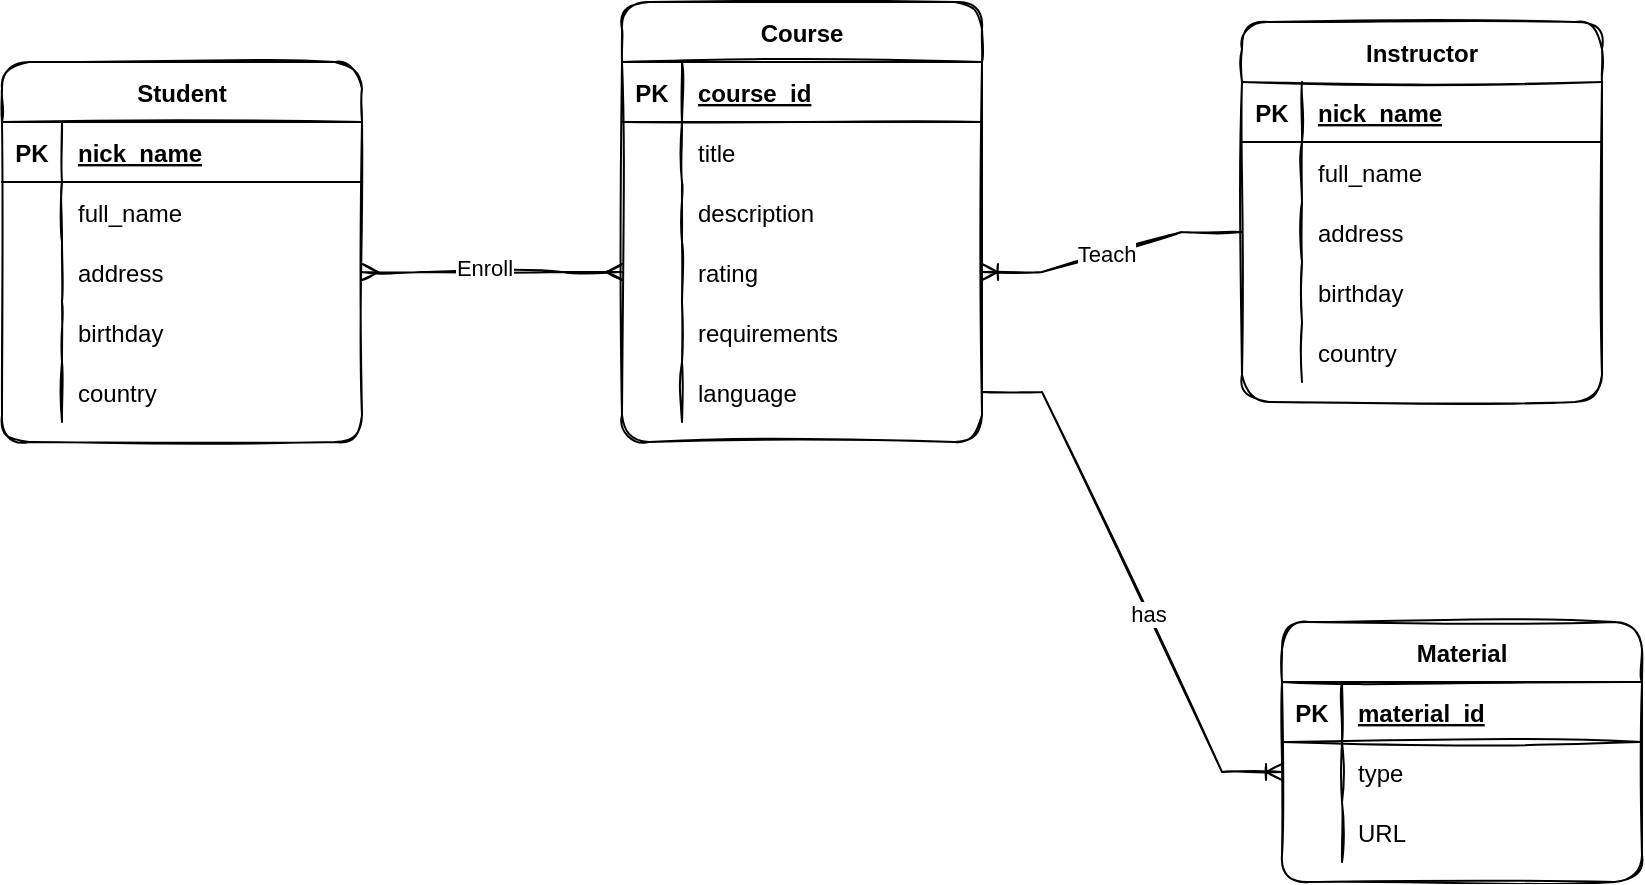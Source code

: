 <mxfile version="20.3.0" type="device" pages="3"><diagram id="5e-C95UE_l8W7sNnry1w" name="ERD"><mxGraphModel dx="1426" dy="852" grid="1" gridSize="10" guides="1" tooltips="1" connect="1" arrows="1" fold="1" page="1" pageScale="1" pageWidth="850" pageHeight="1100" math="0" shadow="0"><root><mxCell id="0"/><mxCell id="1" parent="0"/><mxCell id="jJflp6glZ1IUUUxFAwb5-1" value="Student" style="shape=table;startSize=30;container=1;collapsible=1;childLayout=tableLayout;fixedRows=1;rowLines=0;fontStyle=1;align=center;resizeLast=1;rounded=1;shadow=0;sketch=1;" vertex="1" parent="1"><mxGeometry x="90" y="90" width="180" height="190" as="geometry"><mxRectangle x="120" y="60" width="90" height="30" as="alternateBounds"/></mxGeometry></mxCell><mxCell id="jJflp6glZ1IUUUxFAwb5-2" value="" style="shape=tableRow;horizontal=0;startSize=0;swimlaneHead=0;swimlaneBody=0;fillColor=none;collapsible=0;dropTarget=0;points=[[0,0.5],[1,0.5]];portConstraint=eastwest;top=0;left=0;right=0;bottom=1;" vertex="1" parent="jJflp6glZ1IUUUxFAwb5-1"><mxGeometry y="30" width="180" height="30" as="geometry"/></mxCell><mxCell id="jJflp6glZ1IUUUxFAwb5-3" value="PK" style="shape=partialRectangle;connectable=0;fillColor=none;top=0;left=0;bottom=0;right=0;fontStyle=1;overflow=hidden;" vertex="1" parent="jJflp6glZ1IUUUxFAwb5-2"><mxGeometry width="30" height="30" as="geometry"><mxRectangle width="30" height="30" as="alternateBounds"/></mxGeometry></mxCell><mxCell id="jJflp6glZ1IUUUxFAwb5-4" value="nick_name" style="shape=partialRectangle;connectable=0;fillColor=none;top=0;left=0;bottom=0;right=0;align=left;spacingLeft=6;fontStyle=5;overflow=hidden;" vertex="1" parent="jJflp6glZ1IUUUxFAwb5-2"><mxGeometry x="30" width="150" height="30" as="geometry"><mxRectangle width="150" height="30" as="alternateBounds"/></mxGeometry></mxCell><mxCell id="jJflp6glZ1IUUUxFAwb5-5" value="" style="shape=tableRow;horizontal=0;startSize=0;swimlaneHead=0;swimlaneBody=0;fillColor=none;collapsible=0;dropTarget=0;points=[[0,0.5],[1,0.5]];portConstraint=eastwest;top=0;left=0;right=0;bottom=0;" vertex="1" parent="jJflp6glZ1IUUUxFAwb5-1"><mxGeometry y="60" width="180" height="30" as="geometry"/></mxCell><mxCell id="jJflp6glZ1IUUUxFAwb5-6" value="" style="shape=partialRectangle;connectable=0;fillColor=none;top=0;left=0;bottom=0;right=0;editable=1;overflow=hidden;" vertex="1" parent="jJflp6glZ1IUUUxFAwb5-5"><mxGeometry width="30" height="30" as="geometry"><mxRectangle width="30" height="30" as="alternateBounds"/></mxGeometry></mxCell><mxCell id="jJflp6glZ1IUUUxFAwb5-7" value="full_name" style="shape=partialRectangle;connectable=0;fillColor=none;top=0;left=0;bottom=0;right=0;align=left;spacingLeft=6;overflow=hidden;" vertex="1" parent="jJflp6glZ1IUUUxFAwb5-5"><mxGeometry x="30" width="150" height="30" as="geometry"><mxRectangle width="150" height="30" as="alternateBounds"/></mxGeometry></mxCell><mxCell id="jJflp6glZ1IUUUxFAwb5-8" value="" style="shape=tableRow;horizontal=0;startSize=0;swimlaneHead=0;swimlaneBody=0;fillColor=none;collapsible=0;dropTarget=0;points=[[0,0.5],[1,0.5]];portConstraint=eastwest;top=0;left=0;right=0;bottom=0;" vertex="1" parent="jJflp6glZ1IUUUxFAwb5-1"><mxGeometry y="90" width="180" height="30" as="geometry"/></mxCell><mxCell id="jJflp6glZ1IUUUxFAwb5-9" value="" style="shape=partialRectangle;connectable=0;fillColor=none;top=0;left=0;bottom=0;right=0;editable=1;overflow=hidden;" vertex="1" parent="jJflp6glZ1IUUUxFAwb5-8"><mxGeometry width="30" height="30" as="geometry"><mxRectangle width="30" height="30" as="alternateBounds"/></mxGeometry></mxCell><mxCell id="jJflp6glZ1IUUUxFAwb5-10" value="address" style="shape=partialRectangle;connectable=0;fillColor=none;top=0;left=0;bottom=0;right=0;align=left;spacingLeft=6;overflow=hidden;" vertex="1" parent="jJflp6glZ1IUUUxFAwb5-8"><mxGeometry x="30" width="150" height="30" as="geometry"><mxRectangle width="150" height="30" as="alternateBounds"/></mxGeometry></mxCell><mxCell id="jJflp6glZ1IUUUxFAwb5-11" value="" style="shape=tableRow;horizontal=0;startSize=0;swimlaneHead=0;swimlaneBody=0;fillColor=none;collapsible=0;dropTarget=0;points=[[0,0.5],[1,0.5]];portConstraint=eastwest;top=0;left=0;right=0;bottom=0;" vertex="1" parent="jJflp6glZ1IUUUxFAwb5-1"><mxGeometry y="120" width="180" height="30" as="geometry"/></mxCell><mxCell id="jJflp6glZ1IUUUxFAwb5-12" value="" style="shape=partialRectangle;connectable=0;fillColor=none;top=0;left=0;bottom=0;right=0;editable=1;overflow=hidden;" vertex="1" parent="jJflp6glZ1IUUUxFAwb5-11"><mxGeometry width="30" height="30" as="geometry"><mxRectangle width="30" height="30" as="alternateBounds"/></mxGeometry></mxCell><mxCell id="jJflp6glZ1IUUUxFAwb5-13" value="birthday" style="shape=partialRectangle;connectable=0;fillColor=none;top=0;left=0;bottom=0;right=0;align=left;spacingLeft=6;overflow=hidden;" vertex="1" parent="jJflp6glZ1IUUUxFAwb5-11"><mxGeometry x="30" width="150" height="30" as="geometry"><mxRectangle width="150" height="30" as="alternateBounds"/></mxGeometry></mxCell><mxCell id="jJflp6glZ1IUUUxFAwb5-30" style="shape=tableRow;horizontal=0;startSize=0;swimlaneHead=0;swimlaneBody=0;fillColor=none;collapsible=0;dropTarget=0;points=[[0,0.5],[1,0.5]];portConstraint=eastwest;top=0;left=0;right=0;bottom=0;" vertex="1" parent="jJflp6glZ1IUUUxFAwb5-1"><mxGeometry y="150" width="180" height="30" as="geometry"/></mxCell><mxCell id="jJflp6glZ1IUUUxFAwb5-31" style="shape=partialRectangle;connectable=0;fillColor=none;top=0;left=0;bottom=0;right=0;editable=1;overflow=hidden;" vertex="1" parent="jJflp6glZ1IUUUxFAwb5-30"><mxGeometry width="30" height="30" as="geometry"><mxRectangle width="30" height="30" as="alternateBounds"/></mxGeometry></mxCell><mxCell id="jJflp6glZ1IUUUxFAwb5-32" value="country" style="shape=partialRectangle;connectable=0;fillColor=none;top=0;left=0;bottom=0;right=0;align=left;spacingLeft=6;overflow=hidden;" vertex="1" parent="jJflp6glZ1IUUUxFAwb5-30"><mxGeometry x="30" width="150" height="30" as="geometry"><mxRectangle width="150" height="30" as="alternateBounds"/></mxGeometry></mxCell><mxCell id="jJflp6glZ1IUUUxFAwb5-17" value="Instructor" style="shape=table;startSize=30;container=1;collapsible=1;childLayout=tableLayout;fixedRows=1;rowLines=0;fontStyle=1;align=center;resizeLast=1;rounded=1;sketch=1;" vertex="1" parent="1"><mxGeometry x="710" y="70" width="180" height="190" as="geometry"><mxRectangle x="670" y="60" width="100" height="30" as="alternateBounds"/></mxGeometry></mxCell><mxCell id="jJflp6glZ1IUUUxFAwb5-18" value="" style="shape=tableRow;horizontal=0;startSize=0;swimlaneHead=0;swimlaneBody=0;fillColor=none;collapsible=0;dropTarget=0;points=[[0,0.5],[1,0.5]];portConstraint=eastwest;top=0;left=0;right=0;bottom=1;" vertex="1" parent="jJflp6glZ1IUUUxFAwb5-17"><mxGeometry y="30" width="180" height="30" as="geometry"/></mxCell><mxCell id="jJflp6glZ1IUUUxFAwb5-19" value="PK" style="shape=partialRectangle;connectable=0;fillColor=none;top=0;left=0;bottom=0;right=0;fontStyle=1;overflow=hidden;" vertex="1" parent="jJflp6glZ1IUUUxFAwb5-18"><mxGeometry width="30" height="30" as="geometry"><mxRectangle width="30" height="30" as="alternateBounds"/></mxGeometry></mxCell><mxCell id="jJflp6glZ1IUUUxFAwb5-20" value="nick_name" style="shape=partialRectangle;connectable=0;fillColor=none;top=0;left=0;bottom=0;right=0;align=left;spacingLeft=6;fontStyle=5;overflow=hidden;" vertex="1" parent="jJflp6glZ1IUUUxFAwb5-18"><mxGeometry x="30" width="150" height="30" as="geometry"><mxRectangle width="150" height="30" as="alternateBounds"/></mxGeometry></mxCell><mxCell id="jJflp6glZ1IUUUxFAwb5-21" value="" style="shape=tableRow;horizontal=0;startSize=0;swimlaneHead=0;swimlaneBody=0;fillColor=none;collapsible=0;dropTarget=0;points=[[0,0.5],[1,0.5]];portConstraint=eastwest;top=0;left=0;right=0;bottom=0;" vertex="1" parent="jJflp6glZ1IUUUxFAwb5-17"><mxGeometry y="60" width="180" height="30" as="geometry"/></mxCell><mxCell id="jJflp6glZ1IUUUxFAwb5-22" value="" style="shape=partialRectangle;connectable=0;fillColor=none;top=0;left=0;bottom=0;right=0;editable=1;overflow=hidden;" vertex="1" parent="jJflp6glZ1IUUUxFAwb5-21"><mxGeometry width="30" height="30" as="geometry"><mxRectangle width="30" height="30" as="alternateBounds"/></mxGeometry></mxCell><mxCell id="jJflp6glZ1IUUUxFAwb5-23" value="full_name" style="shape=partialRectangle;connectable=0;fillColor=none;top=0;left=0;bottom=0;right=0;align=left;spacingLeft=6;overflow=hidden;" vertex="1" parent="jJflp6glZ1IUUUxFAwb5-21"><mxGeometry x="30" width="150" height="30" as="geometry"><mxRectangle width="150" height="30" as="alternateBounds"/></mxGeometry></mxCell><mxCell id="jJflp6glZ1IUUUxFAwb5-24" value="" style="shape=tableRow;horizontal=0;startSize=0;swimlaneHead=0;swimlaneBody=0;fillColor=none;collapsible=0;dropTarget=0;points=[[0,0.5],[1,0.5]];portConstraint=eastwest;top=0;left=0;right=0;bottom=0;" vertex="1" parent="jJflp6glZ1IUUUxFAwb5-17"><mxGeometry y="90" width="180" height="30" as="geometry"/></mxCell><mxCell id="jJflp6glZ1IUUUxFAwb5-25" value="" style="shape=partialRectangle;connectable=0;fillColor=none;top=0;left=0;bottom=0;right=0;editable=1;overflow=hidden;" vertex="1" parent="jJflp6glZ1IUUUxFAwb5-24"><mxGeometry width="30" height="30" as="geometry"><mxRectangle width="30" height="30" as="alternateBounds"/></mxGeometry></mxCell><mxCell id="jJflp6glZ1IUUUxFAwb5-26" value="address" style="shape=partialRectangle;connectable=0;fillColor=none;top=0;left=0;bottom=0;right=0;align=left;spacingLeft=6;overflow=hidden;" vertex="1" parent="jJflp6glZ1IUUUxFAwb5-24"><mxGeometry x="30" width="150" height="30" as="geometry"><mxRectangle width="150" height="30" as="alternateBounds"/></mxGeometry></mxCell><mxCell id="jJflp6glZ1IUUUxFAwb5-27" value="" style="shape=tableRow;horizontal=0;startSize=0;swimlaneHead=0;swimlaneBody=0;fillColor=none;collapsible=0;dropTarget=0;points=[[0,0.5],[1,0.5]];portConstraint=eastwest;top=0;left=0;right=0;bottom=0;" vertex="1" parent="jJflp6glZ1IUUUxFAwb5-17"><mxGeometry y="120" width="180" height="30" as="geometry"/></mxCell><mxCell id="jJflp6glZ1IUUUxFAwb5-28" value="" style="shape=partialRectangle;connectable=0;fillColor=none;top=0;left=0;bottom=0;right=0;editable=1;overflow=hidden;" vertex="1" parent="jJflp6glZ1IUUUxFAwb5-27"><mxGeometry width="30" height="30" as="geometry"><mxRectangle width="30" height="30" as="alternateBounds"/></mxGeometry></mxCell><mxCell id="jJflp6glZ1IUUUxFAwb5-29" value="birthday" style="shape=partialRectangle;connectable=0;fillColor=none;top=0;left=0;bottom=0;right=0;align=left;spacingLeft=6;overflow=hidden;" vertex="1" parent="jJflp6glZ1IUUUxFAwb5-27"><mxGeometry x="30" width="150" height="30" as="geometry"><mxRectangle width="150" height="30" as="alternateBounds"/></mxGeometry></mxCell><mxCell id="jJflp6glZ1IUUUxFAwb5-33" style="shape=tableRow;horizontal=0;startSize=0;swimlaneHead=0;swimlaneBody=0;fillColor=none;collapsible=0;dropTarget=0;points=[[0,0.5],[1,0.5]];portConstraint=eastwest;top=0;left=0;right=0;bottom=0;" vertex="1" parent="jJflp6glZ1IUUUxFAwb5-17"><mxGeometry y="150" width="180" height="30" as="geometry"/></mxCell><mxCell id="jJflp6glZ1IUUUxFAwb5-34" style="shape=partialRectangle;connectable=0;fillColor=none;top=0;left=0;bottom=0;right=0;editable=1;overflow=hidden;" vertex="1" parent="jJflp6glZ1IUUUxFAwb5-33"><mxGeometry width="30" height="30" as="geometry"><mxRectangle width="30" height="30" as="alternateBounds"/></mxGeometry></mxCell><mxCell id="jJflp6glZ1IUUUxFAwb5-35" value="country" style="shape=partialRectangle;connectable=0;fillColor=none;top=0;left=0;bottom=0;right=0;align=left;spacingLeft=6;overflow=hidden;" vertex="1" parent="jJflp6glZ1IUUUxFAwb5-33"><mxGeometry x="30" width="150" height="30" as="geometry"><mxRectangle width="150" height="30" as="alternateBounds"/></mxGeometry></mxCell><mxCell id="jJflp6glZ1IUUUxFAwb5-36" value="Course" style="shape=table;startSize=30;container=1;collapsible=1;childLayout=tableLayout;fixedRows=1;rowLines=0;fontStyle=1;align=center;resizeLast=1;rounded=1;shadow=0;sketch=1;" vertex="1" parent="1"><mxGeometry x="400" y="60" width="180" height="220" as="geometry"><mxRectangle x="400" y="60" width="80" height="30" as="alternateBounds"/></mxGeometry></mxCell><mxCell id="jJflp6glZ1IUUUxFAwb5-37" value="" style="shape=tableRow;horizontal=0;startSize=0;swimlaneHead=0;swimlaneBody=0;fillColor=none;collapsible=0;dropTarget=0;points=[[0,0.5],[1,0.5]];portConstraint=eastwest;top=0;left=0;right=0;bottom=1;rounded=1;shadow=0;sketch=1;" vertex="1" parent="jJflp6glZ1IUUUxFAwb5-36"><mxGeometry y="30" width="180" height="30" as="geometry"/></mxCell><mxCell id="jJflp6glZ1IUUUxFAwb5-38" value="PK" style="shape=partialRectangle;connectable=0;fillColor=none;top=0;left=0;bottom=0;right=0;fontStyle=1;overflow=hidden;rounded=1;shadow=0;sketch=1;" vertex="1" parent="jJflp6glZ1IUUUxFAwb5-37"><mxGeometry width="30" height="30" as="geometry"><mxRectangle width="30" height="30" as="alternateBounds"/></mxGeometry></mxCell><mxCell id="jJflp6glZ1IUUUxFAwb5-39" value="course_id" style="shape=partialRectangle;connectable=0;fillColor=none;top=0;left=0;bottom=0;right=0;align=left;spacingLeft=6;fontStyle=5;overflow=hidden;rounded=1;shadow=0;sketch=1;" vertex="1" parent="jJflp6glZ1IUUUxFAwb5-37"><mxGeometry x="30" width="150" height="30" as="geometry"><mxRectangle width="150" height="30" as="alternateBounds"/></mxGeometry></mxCell><mxCell id="jJflp6glZ1IUUUxFAwb5-40" value="" style="shape=tableRow;horizontal=0;startSize=0;swimlaneHead=0;swimlaneBody=0;fillColor=none;collapsible=0;dropTarget=0;points=[[0,0.5],[1,0.5]];portConstraint=eastwest;top=0;left=0;right=0;bottom=0;rounded=1;shadow=0;sketch=1;" vertex="1" parent="jJflp6glZ1IUUUxFAwb5-36"><mxGeometry y="60" width="180" height="30" as="geometry"/></mxCell><mxCell id="jJflp6glZ1IUUUxFAwb5-41" value="" style="shape=partialRectangle;connectable=0;fillColor=none;top=0;left=0;bottom=0;right=0;editable=1;overflow=hidden;rounded=1;shadow=0;sketch=1;" vertex="1" parent="jJflp6glZ1IUUUxFAwb5-40"><mxGeometry width="30" height="30" as="geometry"><mxRectangle width="30" height="30" as="alternateBounds"/></mxGeometry></mxCell><mxCell id="jJflp6glZ1IUUUxFAwb5-42" value="title" style="shape=partialRectangle;connectable=0;fillColor=none;top=0;left=0;bottom=0;right=0;align=left;spacingLeft=6;overflow=hidden;rounded=1;shadow=0;sketch=1;" vertex="1" parent="jJflp6glZ1IUUUxFAwb5-40"><mxGeometry x="30" width="150" height="30" as="geometry"><mxRectangle width="150" height="30" as="alternateBounds"/></mxGeometry></mxCell><mxCell id="jJflp6glZ1IUUUxFAwb5-43" value="" style="shape=tableRow;horizontal=0;startSize=0;swimlaneHead=0;swimlaneBody=0;fillColor=none;collapsible=0;dropTarget=0;points=[[0,0.5],[1,0.5]];portConstraint=eastwest;top=0;left=0;right=0;bottom=0;rounded=1;shadow=0;sketch=1;" vertex="1" parent="jJflp6glZ1IUUUxFAwb5-36"><mxGeometry y="90" width="180" height="30" as="geometry"/></mxCell><mxCell id="jJflp6glZ1IUUUxFAwb5-44" value="" style="shape=partialRectangle;connectable=0;fillColor=none;top=0;left=0;bottom=0;right=0;editable=1;overflow=hidden;rounded=1;shadow=0;sketch=1;" vertex="1" parent="jJflp6glZ1IUUUxFAwb5-43"><mxGeometry width="30" height="30" as="geometry"><mxRectangle width="30" height="30" as="alternateBounds"/></mxGeometry></mxCell><mxCell id="jJflp6glZ1IUUUxFAwb5-45" value="description" style="shape=partialRectangle;connectable=0;fillColor=none;top=0;left=0;bottom=0;right=0;align=left;spacingLeft=6;overflow=hidden;rounded=1;shadow=0;sketch=1;" vertex="1" parent="jJflp6glZ1IUUUxFAwb5-43"><mxGeometry x="30" width="150" height="30" as="geometry"><mxRectangle width="150" height="30" as="alternateBounds"/></mxGeometry></mxCell><mxCell id="jJflp6glZ1IUUUxFAwb5-46" value="" style="shape=tableRow;horizontal=0;startSize=0;swimlaneHead=0;swimlaneBody=0;fillColor=none;collapsible=0;dropTarget=0;points=[[0,0.5],[1,0.5]];portConstraint=eastwest;top=0;left=0;right=0;bottom=0;rounded=1;shadow=0;sketch=1;" vertex="1" parent="jJflp6glZ1IUUUxFAwb5-36"><mxGeometry y="120" width="180" height="30" as="geometry"/></mxCell><mxCell id="jJflp6glZ1IUUUxFAwb5-47" value="" style="shape=partialRectangle;connectable=0;fillColor=none;top=0;left=0;bottom=0;right=0;editable=1;overflow=hidden;rounded=1;shadow=0;sketch=1;" vertex="1" parent="jJflp6glZ1IUUUxFAwb5-46"><mxGeometry width="30" height="30" as="geometry"><mxRectangle width="30" height="30" as="alternateBounds"/></mxGeometry></mxCell><mxCell id="jJflp6glZ1IUUUxFAwb5-48" value="rating" style="shape=partialRectangle;connectable=0;fillColor=none;top=0;left=0;bottom=0;right=0;align=left;spacingLeft=6;overflow=hidden;rounded=1;shadow=0;sketch=1;" vertex="1" parent="jJflp6glZ1IUUUxFAwb5-46"><mxGeometry x="30" width="150" height="30" as="geometry"><mxRectangle width="150" height="30" as="alternateBounds"/></mxGeometry></mxCell><mxCell id="jJflp6glZ1IUUUxFAwb5-49" style="shape=tableRow;horizontal=0;startSize=0;swimlaneHead=0;swimlaneBody=0;fillColor=none;collapsible=0;dropTarget=0;points=[[0,0.5],[1,0.5]];portConstraint=eastwest;top=0;left=0;right=0;bottom=0;rounded=1;shadow=0;sketch=1;" vertex="1" parent="jJflp6glZ1IUUUxFAwb5-36"><mxGeometry y="150" width="180" height="30" as="geometry"/></mxCell><mxCell id="jJflp6glZ1IUUUxFAwb5-50" style="shape=partialRectangle;connectable=0;fillColor=none;top=0;left=0;bottom=0;right=0;editable=1;overflow=hidden;rounded=1;shadow=0;sketch=1;" vertex="1" parent="jJflp6glZ1IUUUxFAwb5-49"><mxGeometry width="30" height="30" as="geometry"><mxRectangle width="30" height="30" as="alternateBounds"/></mxGeometry></mxCell><mxCell id="jJflp6glZ1IUUUxFAwb5-51" value="requirements" style="shape=partialRectangle;connectable=0;fillColor=none;top=0;left=0;bottom=0;right=0;align=left;spacingLeft=6;overflow=hidden;rounded=1;shadow=0;sketch=1;" vertex="1" parent="jJflp6glZ1IUUUxFAwb5-49"><mxGeometry x="30" width="150" height="30" as="geometry"><mxRectangle width="150" height="30" as="alternateBounds"/></mxGeometry></mxCell><mxCell id="jJflp6glZ1IUUUxFAwb5-52" style="shape=tableRow;horizontal=0;startSize=0;swimlaneHead=0;swimlaneBody=0;fillColor=none;collapsible=0;dropTarget=0;points=[[0,0.5],[1,0.5]];portConstraint=eastwest;top=0;left=0;right=0;bottom=0;rounded=1;shadow=0;sketch=1;" vertex="1" parent="jJflp6glZ1IUUUxFAwb5-36"><mxGeometry y="180" width="180" height="30" as="geometry"/></mxCell><mxCell id="jJflp6glZ1IUUUxFAwb5-53" style="shape=partialRectangle;connectable=0;fillColor=none;top=0;left=0;bottom=0;right=0;editable=1;overflow=hidden;rounded=1;shadow=0;sketch=1;" vertex="1" parent="jJflp6glZ1IUUUxFAwb5-52"><mxGeometry width="30" height="30" as="geometry"><mxRectangle width="30" height="30" as="alternateBounds"/></mxGeometry></mxCell><mxCell id="jJflp6glZ1IUUUxFAwb5-54" value="language" style="shape=partialRectangle;connectable=0;fillColor=none;top=0;left=0;bottom=0;right=0;align=left;spacingLeft=6;overflow=hidden;rounded=1;shadow=0;sketch=1;" vertex="1" parent="jJflp6glZ1IUUUxFAwb5-52"><mxGeometry x="30" width="150" height="30" as="geometry"><mxRectangle width="150" height="30" as="alternateBounds"/></mxGeometry></mxCell><mxCell id="jJflp6glZ1IUUUxFAwb5-78" value="" style="edgeStyle=entityRelationEdgeStyle;fontSize=12;html=1;endArrow=ERmany;startArrow=ERmany;rounded=0;entryX=0;entryY=0.5;entryDx=0;entryDy=0;exitX=1;exitY=0.5;exitDx=0;exitDy=0;sketch=1;" edge="1" parent="1" source="jJflp6glZ1IUUUxFAwb5-8" target="jJflp6glZ1IUUUxFAwb5-46"><mxGeometry width="100" height="100" relative="1" as="geometry"><mxPoint x="160" y="450" as="sourcePoint"/><mxPoint x="260" y="350" as="targetPoint"/></mxGeometry></mxCell><mxCell id="jJflp6glZ1IUUUxFAwb5-79" value="Enroll" style="edgeLabel;html=1;align=center;verticalAlign=middle;resizable=0;points=[];" vertex="1" connectable="0" parent="jJflp6glZ1IUUUxFAwb5-78"><mxGeometry x="-0.06" y="2" relative="1" as="geometry"><mxPoint as="offset"/></mxGeometry></mxCell><mxCell id="jJflp6glZ1IUUUxFAwb5-81" value="" style="edgeStyle=entityRelationEdgeStyle;fontSize=12;html=1;endArrow=ERoneToMany;rounded=0;sketch=1;align=left;exitX=0;exitY=0.5;exitDx=0;exitDy=0;entryX=1;entryY=0.5;entryDx=0;entryDy=0;" edge="1" parent="1" source="jJflp6glZ1IUUUxFAwb5-24" target="jJflp6glZ1IUUUxFAwb5-46"><mxGeometry width="100" height="100" relative="1" as="geometry"><mxPoint x="550" y="310" as="sourcePoint"/><mxPoint x="680" y="400" as="targetPoint"/></mxGeometry></mxCell><mxCell id="jJflp6glZ1IUUUxFAwb5-82" value="Teach" style="edgeLabel;html=1;align=center;verticalAlign=middle;resizable=0;points=[];" vertex="1" connectable="0" parent="jJflp6glZ1IUUUxFAwb5-81"><mxGeometry x="0.043" relative="1" as="geometry"><mxPoint as="offset"/></mxGeometry></mxCell><mxCell id="jJflp6glZ1IUUUxFAwb5-86" value="" style="edgeStyle=entityRelationEdgeStyle;fontSize=12;html=1;endArrow=ERoneToMany;rounded=0;sketch=1;exitX=1;exitY=0.5;exitDx=0;exitDy=0;entryX=0;entryY=0.5;entryDx=0;entryDy=0;" edge="1" parent="1" source="jJflp6glZ1IUUUxFAwb5-52" target="jJflp6glZ1IUUUxFAwb5-92"><mxGeometry width="100" height="100" relative="1" as="geometry"><mxPoint x="280" y="460" as="sourcePoint"/><mxPoint x="720" y="392.5" as="targetPoint"/></mxGeometry></mxCell><mxCell id="jJflp6glZ1IUUUxFAwb5-87" value="has" style="edgeLabel;html=1;align=center;verticalAlign=middle;resizable=0;points=[];" vertex="1" connectable="0" parent="jJflp6glZ1IUUUxFAwb5-86"><mxGeometry x="0.129" relative="1" as="geometry"><mxPoint as="offset"/></mxGeometry></mxCell><mxCell id="jJflp6glZ1IUUUxFAwb5-88" value="Material" style="shape=table;startSize=30;container=1;collapsible=1;childLayout=tableLayout;fixedRows=1;rowLines=0;fontStyle=1;align=center;resizeLast=1;rounded=1;shadow=0;sketch=1;" vertex="1" parent="1"><mxGeometry x="730" y="370" width="180" height="130" as="geometry"/></mxCell><mxCell id="jJflp6glZ1IUUUxFAwb5-89" value="" style="shape=tableRow;horizontal=0;startSize=0;swimlaneHead=0;swimlaneBody=0;fillColor=none;collapsible=0;dropTarget=0;points=[[0,0.5],[1,0.5]];portConstraint=eastwest;top=0;left=0;right=0;bottom=1;rounded=1;shadow=0;sketch=1;" vertex="1" parent="jJflp6glZ1IUUUxFAwb5-88"><mxGeometry y="30" width="180" height="30" as="geometry"/></mxCell><mxCell id="jJflp6glZ1IUUUxFAwb5-90" value="PK" style="shape=partialRectangle;connectable=0;fillColor=none;top=0;left=0;bottom=0;right=0;fontStyle=1;overflow=hidden;rounded=1;shadow=0;sketch=1;" vertex="1" parent="jJflp6glZ1IUUUxFAwb5-89"><mxGeometry width="30" height="30" as="geometry"><mxRectangle width="30" height="30" as="alternateBounds"/></mxGeometry></mxCell><mxCell id="jJflp6glZ1IUUUxFAwb5-91" value="material_id" style="shape=partialRectangle;connectable=0;fillColor=none;top=0;left=0;bottom=0;right=0;align=left;spacingLeft=6;fontStyle=5;overflow=hidden;rounded=1;shadow=0;sketch=1;" vertex="1" parent="jJflp6glZ1IUUUxFAwb5-89"><mxGeometry x="30" width="150" height="30" as="geometry"><mxRectangle width="150" height="30" as="alternateBounds"/></mxGeometry></mxCell><mxCell id="jJflp6glZ1IUUUxFAwb5-92" value="" style="shape=tableRow;horizontal=0;startSize=0;swimlaneHead=0;swimlaneBody=0;fillColor=none;collapsible=0;dropTarget=0;points=[[0,0.5],[1,0.5]];portConstraint=eastwest;top=0;left=0;right=0;bottom=0;rounded=1;shadow=0;sketch=1;" vertex="1" parent="jJflp6glZ1IUUUxFAwb5-88"><mxGeometry y="60" width="180" height="30" as="geometry"/></mxCell><mxCell id="jJflp6glZ1IUUUxFAwb5-93" value="" style="shape=partialRectangle;connectable=0;fillColor=none;top=0;left=0;bottom=0;right=0;editable=1;overflow=hidden;rounded=1;shadow=0;sketch=1;" vertex="1" parent="jJflp6glZ1IUUUxFAwb5-92"><mxGeometry width="30" height="30" as="geometry"><mxRectangle width="30" height="30" as="alternateBounds"/></mxGeometry></mxCell><mxCell id="jJflp6glZ1IUUUxFAwb5-94" value="type" style="shape=partialRectangle;connectable=0;fillColor=none;top=0;left=0;bottom=0;right=0;align=left;spacingLeft=6;overflow=hidden;rounded=1;shadow=0;sketch=1;" vertex="1" parent="jJflp6glZ1IUUUxFAwb5-92"><mxGeometry x="30" width="150" height="30" as="geometry"><mxRectangle width="150" height="30" as="alternateBounds"/></mxGeometry></mxCell><mxCell id="jJflp6glZ1IUUUxFAwb5-95" value="" style="shape=tableRow;horizontal=0;startSize=0;swimlaneHead=0;swimlaneBody=0;fillColor=none;collapsible=0;dropTarget=0;points=[[0,0.5],[1,0.5]];portConstraint=eastwest;top=0;left=0;right=0;bottom=0;rounded=1;shadow=0;sketch=1;" vertex="1" parent="jJflp6glZ1IUUUxFAwb5-88"><mxGeometry y="90" width="180" height="30" as="geometry"/></mxCell><mxCell id="jJflp6glZ1IUUUxFAwb5-96" value="" style="shape=partialRectangle;connectable=0;fillColor=none;top=0;left=0;bottom=0;right=0;editable=1;overflow=hidden;rounded=1;shadow=0;sketch=1;" vertex="1" parent="jJflp6glZ1IUUUxFAwb5-95"><mxGeometry width="30" height="30" as="geometry"><mxRectangle width="30" height="30" as="alternateBounds"/></mxGeometry></mxCell><mxCell id="jJflp6glZ1IUUUxFAwb5-97" value="URL" style="shape=partialRectangle;connectable=0;fillColor=none;top=0;left=0;bottom=0;right=0;align=left;spacingLeft=6;overflow=hidden;rounded=1;shadow=0;sketch=1;" vertex="1" parent="jJflp6glZ1IUUUxFAwb5-95"><mxGeometry x="30" width="150" height="30" as="geometry"><mxRectangle width="150" height="30" as="alternateBounds"/></mxGeometry></mxCell></root></mxGraphModel></diagram><diagram id="0gA3VKyzo2SQWlLASO7e" name="Application architecture"><mxGraphModel dx="1678" dy="1002" grid="1" gridSize="10" guides="1" tooltips="1" connect="1" arrows="1" fold="1" page="1" pageScale="1" pageWidth="850" pageHeight="1100" math="0" shadow="0"><root><mxCell id="0"/><mxCell id="1" parent="0"/><mxCell id="cOi2EelRZqKzC_fh92DX-1" value="&lt;h1 style=&quot;&quot;&gt;&lt;i&gt;&lt;u&gt;Application (Layered) Architecture With Spring boot&lt;/u&gt;&lt;/i&gt;&lt;/h1&gt;&lt;p style=&quot;&quot;&gt;&lt;br&gt;&lt;/p&gt;" style="text;html=1;strokeColor=#FFFFFF;fillColor=#66FF66;spacing=5;spacingTop=-20;whiteSpace=wrap;overflow=hidden;rounded=0;shadow=1;sketch=1;fontSize=14;align=center;" vertex="1" parent="1"><mxGeometry x="160" y="20" width="740" height="50" as="geometry"/></mxCell><mxCell id="cOi2EelRZqKzC_fh92DX-7" style="edgeStyle=orthogonalEdgeStyle;rounded=0;sketch=0;orthogonalLoop=1;jettySize=auto;html=1;entryX=0.5;entryY=0;entryDx=0;entryDy=0;fontSize=14;fontColor=#000000;endArrow=block;endFill=1;strokeWidth=2;" edge="1" parent="1" source="cOi2EelRZqKzC_fh92DX-2" target="cOi2EelRZqKzC_fh92DX-3"><mxGeometry relative="1" as="geometry"/></mxCell><mxCell id="cOi2EelRZqKzC_fh92DX-2" value="&lt;h1&gt;&lt;b&gt;Controller Layer&lt;/b&gt;&lt;/h1&gt;" style="rounded=1;whiteSpace=wrap;html=1;shadow=0;sketch=1;fontSize=14;strokeWidth=2;glass=0;" vertex="1" parent="1"><mxGeometry x="192.5" y="152" width="675" height="60" as="geometry"/></mxCell><mxCell id="cOi2EelRZqKzC_fh92DX-8" style="edgeStyle=orthogonalEdgeStyle;rounded=0;sketch=0;orthogonalLoop=1;jettySize=auto;html=1;entryX=0.5;entryY=0;entryDx=0;entryDy=0;strokeWidth=2;fontSize=14;fontColor=#000000;endArrow=block;endFill=1;" edge="1" parent="1" source="cOi2EelRZqKzC_fh92DX-3" target="cOi2EelRZqKzC_fh92DX-4"><mxGeometry relative="1" as="geometry"/></mxCell><mxCell id="cOi2EelRZqKzC_fh92DX-11" style="edgeStyle=orthogonalEdgeStyle;rounded=0;sketch=0;orthogonalLoop=1;jettySize=auto;html=1;entryX=0.5;entryY=1;entryDx=0;entryDy=0;strokeWidth=2;fontSize=14;fontColor=#000000;endArrow=block;endFill=1;" edge="1" parent="1" source="cOi2EelRZqKzC_fh92DX-3" target="cOi2EelRZqKzC_fh92DX-2"><mxGeometry relative="1" as="geometry"/></mxCell><mxCell id="cOi2EelRZqKzC_fh92DX-3" value="&lt;h1&gt;&lt;b&gt;Service Layer&lt;/b&gt;&lt;/h1&gt;" style="rounded=1;whiteSpace=wrap;html=1;shadow=0;sketch=1;fontSize=14;strokeWidth=2;glass=0;" vertex="1" parent="1"><mxGeometry x="193" y="290" width="675" height="60" as="geometry"/></mxCell><mxCell id="cOi2EelRZqKzC_fh92DX-9" style="edgeStyle=orthogonalEdgeStyle;rounded=0;sketch=0;orthogonalLoop=1;jettySize=auto;html=1;entryX=0.5;entryY=0;entryDx=0;entryDy=0;strokeWidth=2;fontSize=14;fontColor=#000000;endArrow=block;endFill=1;" edge="1" parent="1" source="cOi2EelRZqKzC_fh92DX-4" target="cOi2EelRZqKzC_fh92DX-5"><mxGeometry relative="1" as="geometry"/></mxCell><mxCell id="cOi2EelRZqKzC_fh92DX-12" style="edgeStyle=orthogonalEdgeStyle;rounded=0;sketch=0;orthogonalLoop=1;jettySize=auto;html=1;entryX=0.5;entryY=1;entryDx=0;entryDy=0;strokeWidth=2;fontSize=14;fontColor=#000000;endArrow=block;endFill=1;" edge="1" parent="1" source="cOi2EelRZqKzC_fh92DX-4" target="cOi2EelRZqKzC_fh92DX-3"><mxGeometry relative="1" as="geometry"/></mxCell><mxCell id="cOi2EelRZqKzC_fh92DX-4" value="&lt;h1&gt;&lt;b&gt;Data Transfer Objects (DTO) Layer&lt;/b&gt;&lt;/h1&gt;" style="rounded=1;whiteSpace=wrap;html=1;shadow=0;sketch=1;fontSize=14;strokeWidth=2;glass=0;" vertex="1" parent="1"><mxGeometry x="193" y="427" width="675" height="60" as="geometry"/></mxCell><mxCell id="cOi2EelRZqKzC_fh92DX-10" style="edgeStyle=orthogonalEdgeStyle;rounded=0;sketch=0;orthogonalLoop=1;jettySize=auto;html=1;entryX=0.5;entryY=0;entryDx=0;entryDy=0;strokeWidth=2;fontSize=14;fontColor=#000000;endArrow=block;endFill=1;" edge="1" parent="1" source="cOi2EelRZqKzC_fh92DX-5" target="cOi2EelRZqKzC_fh92DX-6"><mxGeometry relative="1" as="geometry"/></mxCell><mxCell id="cOi2EelRZqKzC_fh92DX-13" style="edgeStyle=orthogonalEdgeStyle;rounded=0;sketch=0;orthogonalLoop=1;jettySize=auto;html=1;entryX=0.5;entryY=1;entryDx=0;entryDy=0;strokeWidth=2;fontSize=14;fontColor=#000000;endArrow=block;endFill=1;" edge="1" parent="1" source="cOi2EelRZqKzC_fh92DX-5" target="cOi2EelRZqKzC_fh92DX-4"><mxGeometry relative="1" as="geometry"/></mxCell><mxCell id="cOi2EelRZqKzC_fh92DX-5" value="&lt;h1&gt;&lt;b&gt;Repository Layer&lt;/b&gt;&lt;/h1&gt;" style="rounded=1;whiteSpace=wrap;html=1;shadow=0;sketch=1;fontSize=14;strokeWidth=2;glass=0;" vertex="1" parent="1"><mxGeometry x="193" y="565" width="675" height="60" as="geometry"/></mxCell><mxCell id="cOi2EelRZqKzC_fh92DX-14" style="edgeStyle=orthogonalEdgeStyle;rounded=0;sketch=0;orthogonalLoop=1;jettySize=auto;html=1;entryX=0.5;entryY=1;entryDx=0;entryDy=0;strokeWidth=2;fontSize=14;fontColor=#000000;endArrow=block;endFill=1;" edge="1" parent="1" source="cOi2EelRZqKzC_fh92DX-6" target="cOi2EelRZqKzC_fh92DX-5"><mxGeometry relative="1" as="geometry"/></mxCell><mxCell id="cOi2EelRZqKzC_fh92DX-19" style="edgeStyle=orthogonalEdgeStyle;rounded=0;sketch=0;orthogonalLoop=1;jettySize=auto;html=1;entryX=0.5;entryY=0;entryDx=0;entryDy=0;entryPerimeter=0;strokeWidth=2;fontSize=20;fontColor=#000000;endArrow=block;endFill=1;" edge="1" parent="1" source="cOi2EelRZqKzC_fh92DX-6" target="cOi2EelRZqKzC_fh92DX-18"><mxGeometry relative="1" as="geometry"/></mxCell><mxCell id="cOi2EelRZqKzC_fh92DX-6" value="&lt;h1&gt;&lt;b&gt;Entity Layer&lt;/b&gt;&lt;/h1&gt;" style="rounded=1;whiteSpace=wrap;html=1;shadow=0;sketch=1;fontSize=14;strokeWidth=2;glass=0;" vertex="1" parent="1"><mxGeometry x="192.5" y="702" width="675" height="60" as="geometry"/></mxCell><mxCell id="cOi2EelRZqKzC_fh92DX-16" value="&lt;p style=&quot;line-height: 0;&quot;&gt;&lt;/p&gt;&lt;h1 style=&quot;font-size: 20px;&quot;&gt;&lt;b style=&quot;line-height: 0.5;&quot;&gt;Controller Adviser&lt;/b&gt;&lt;/h1&gt;&lt;div&gt;&lt;b&gt;for handling exceptions&lt;/b&gt;&lt;/div&gt;&lt;p&gt;&lt;/p&gt;" style="rounded=1;whiteSpace=wrap;html=1;shadow=0;sketch=1;fontSize=14;strokeWidth=2;glass=0;" vertex="1" parent="1"><mxGeometry x="40" y="150" width="190" height="62" as="geometry"/></mxCell><mxCell id="cOi2EelRZqKzC_fh92DX-20" style="edgeStyle=orthogonalEdgeStyle;rounded=0;sketch=0;orthogonalLoop=1;jettySize=auto;html=1;entryX=0.5;entryY=1;entryDx=0;entryDy=0;strokeWidth=2;fontSize=20;fontColor=#000000;endArrow=block;endFill=1;" edge="1" parent="1" source="cOi2EelRZqKzC_fh92DX-18" target="cOi2EelRZqKzC_fh92DX-6"><mxGeometry relative="1" as="geometry"/></mxCell><mxCell id="cOi2EelRZqKzC_fh92DX-18" value="DB persistence&lt;br&gt;(MYSQL)" style="shape=cylinder3;whiteSpace=wrap;html=1;boundedLbl=1;backgroundOutline=1;size=15;rounded=1;shadow=0;glass=0;sketch=1;strokeColor=#000000;strokeWidth=2;fontSize=20;fontColor=#000000;fillColor=none;" vertex="1" parent="1"><mxGeometry x="435" y="870" width="190" height="90" as="geometry"/></mxCell></root></mxGraphModel></diagram><diagram id="ZMUO0SIdj_moINwMfFNf" name="package diagram"><mxGraphModel dx="2528" dy="2102" grid="1" gridSize="10" guides="1" tooltips="1" connect="1" arrows="1" fold="1" page="1" pageScale="1" pageWidth="850" pageHeight="1100" math="0" shadow="0"><root><mxCell id="0"/><mxCell id="1" parent="0"/><mxCell id="loe_jbFsoTJZyV7y436N-2" value="&lt;font style=&quot;font-size: 14px;&quot;&gt;Service&lt;/font&gt;" style="shape=folder;fontStyle=1;tabWidth=130;tabHeight=30;tabPosition=left;html=1;boundedLbl=1;labelInHeader=1;container=1;collapsible=0;rounded=1;shadow=0;glass=0;sketch=1;strokeColor=#000000;strokeWidth=2;fontSize=20;fontColor=#000000;fillColor=none;" vertex="1" parent="1"><mxGeometry x="-400" y="-560" width="930" height="380" as="geometry"/></mxCell><mxCell id="loe_jbFsoTJZyV7y436N-3" value="" style="html=1;strokeColor=none;resizeWidth=1;resizeHeight=1;fillColor=none;part=1;connectable=0;allowArrows=0;deletable=0;rounded=1;shadow=0;glass=0;sketch=1;strokeWidth=2;fontSize=20;fontColor=#000000;rotation=0;" vertex="1" parent="loe_jbFsoTJZyV7y436N-2"><mxGeometry width="465.0" height="0.978" relative="1" as="geometry"><mxPoint x="51.4" y="-38.02" as="offset"/></mxGeometry></mxCell><mxCell id="loe_jbFsoTJZyV7y436N-19" value="Signing" style="swimlane;fontStyle=0;childLayout=stackLayout;horizontal=1;startSize=26;fillColor=none;horizontalStack=0;resizeParent=1;resizeParentMax=0;resizeLast=0;collapsible=1;marginBottom=0;rounded=1;shadow=0;glass=0;sketch=1;strokeColor=#000000;strokeWidth=2;fontSize=14;fontColor=#000000;flipH=1;" vertex="1" parent="loe_jbFsoTJZyV7y436N-2"><mxGeometry x="24.793" y="66.5" width="173.824" height="127.333" as="geometry"/></mxCell><mxCell id="loe_jbFsoTJZyV7y436N-20" value="AddStudentAccount" style="text;strokeColor=none;fillColor=none;align=left;verticalAlign=top;spacingLeft=4;spacingRight=4;overflow=hidden;rotatable=0;points=[[0,0.5],[1,0.5]];portConstraint=eastwest;rounded=1;shadow=0;glass=0;sketch=1;strokeWidth=2;fontSize=14;fontColor=#000000;" vertex="1" parent="loe_jbFsoTJZyV7y436N-19"><mxGeometry y="26" width="173.824" height="25.333" as="geometry"/></mxCell><mxCell id="loe_jbFsoTJZyV7y436N-21" value="RemoveStudentAccount" style="text;strokeColor=none;fillColor=none;align=left;verticalAlign=top;spacingLeft=4;spacingRight=4;overflow=hidden;rotatable=0;points=[[0,0.5],[1,0.5]];portConstraint=eastwest;rounded=1;shadow=0;glass=0;sketch=1;strokeWidth=2;fontSize=14;fontColor=#000000;" vertex="1" parent="loe_jbFsoTJZyV7y436N-19"><mxGeometry y="51.333" width="173.824" height="25.333" as="geometry"/></mxCell><mxCell id="loe_jbFsoTJZyV7y436N-22" value="AddInstructorAccount" style="text;strokeColor=none;fillColor=none;align=left;verticalAlign=top;spacingLeft=4;spacingRight=4;overflow=hidden;rotatable=0;points=[[0,0.5],[1,0.5]];portConstraint=eastwest;rounded=1;shadow=0;glass=0;sketch=1;strokeWidth=2;fontSize=14;fontColor=#000000;" vertex="1" parent="loe_jbFsoTJZyV7y436N-19"><mxGeometry y="76.667" width="173.824" height="25.333" as="geometry"/></mxCell><mxCell id="loe_jbFsoTJZyV7y436N-23" value="RemoveInstructorAccount" style="text;strokeColor=none;fillColor=none;align=left;verticalAlign=top;spacingLeft=4;spacingRight=4;overflow=hidden;rotatable=0;points=[[0,0.5],[1,0.5]];portConstraint=eastwest;rounded=1;shadow=0;glass=0;sketch=1;strokeWidth=2;fontSize=14;fontColor=#000000;" vertex="1" parent="loe_jbFsoTJZyV7y436N-19"><mxGeometry y="102.0" width="173.824" height="25.333" as="geometry"/></mxCell><mxCell id="loe_jbFsoTJZyV7y436N-14" value="Student" style="swimlane;fontStyle=0;childLayout=stackLayout;horizontal=1;startSize=26;fillColor=none;horizontalStack=0;resizeParent=1;resizeParentMax=0;resizeLast=0;collapsible=1;marginBottom=0;rounded=1;shadow=0;glass=0;sketch=1;strokeColor=#000000;strokeWidth=2;fontSize=14;fontColor=#000000;flipH=1;" vertex="1" parent="loe_jbFsoTJZyV7y436N-2"><mxGeometry x="279.0" y="66.5" width="131.303" height="152.667" as="geometry"/></mxCell><mxCell id="loe_jbFsoTJZyV7y436N-15" value="enrollCourse" style="text;strokeColor=none;fillColor=none;align=left;verticalAlign=top;spacingLeft=4;spacingRight=4;overflow=hidden;rotatable=0;points=[[0,0.5],[1,0.5]];portConstraint=eastwest;rounded=1;shadow=0;glass=0;sketch=1;strokeWidth=2;fontSize=14;fontColor=#000000;" vertex="1" parent="loe_jbFsoTJZyV7y436N-14"><mxGeometry y="26" width="131.303" height="25.333" as="geometry"/></mxCell><mxCell id="loe_jbFsoTJZyV7y436N-16" value="unEnrollCourse" style="text;strokeColor=none;fillColor=none;align=left;verticalAlign=top;spacingLeft=4;spacingRight=4;overflow=hidden;rotatable=0;points=[[0,0.5],[1,0.5]];portConstraint=eastwest;rounded=1;shadow=0;glass=0;sketch=1;strokeWidth=2;fontSize=14;fontColor=#000000;" vertex="1" parent="loe_jbFsoTJZyV7y436N-14"><mxGeometry y="51.333" width="131.303" height="25.333" as="geometry"/></mxCell><mxCell id="loe_jbFsoTJZyV7y436N-17" value="searchCourse" style="text;strokeColor=none;fillColor=none;align=left;verticalAlign=top;spacingLeft=4;spacingRight=4;overflow=hidden;rotatable=0;points=[[0,0.5],[1,0.5]];portConstraint=eastwest;rounded=1;shadow=0;glass=0;sketch=1;strokeWidth=2;fontSize=14;fontColor=#000000;" vertex="1" parent="loe_jbFsoTJZyV7y436N-14"><mxGeometry y="76.667" width="131.303" height="25.333" as="geometry"/></mxCell><mxCell id="loe_jbFsoTJZyV7y436N-18" value="searchInstructor" style="text;strokeColor=none;fillColor=none;align=left;verticalAlign=top;spacingLeft=4;spacingRight=4;overflow=hidden;rotatable=0;points=[[0,0.5],[1,0.5]];portConstraint=eastwest;rounded=1;shadow=0;glass=0;sketch=1;strokeWidth=2;fontSize=14;fontColor=#000000;" vertex="1" parent="loe_jbFsoTJZyV7y436N-14"><mxGeometry y="102.0" width="131.303" height="25.333" as="geometry"/></mxCell><mxCell id="KlpqcOKbXJy3zuQbBdeq-1" value="rateCourse" style="text;strokeColor=none;fillColor=none;align=left;verticalAlign=top;spacingLeft=4;spacingRight=4;overflow=hidden;rotatable=0;points=[[0,0.5],[1,0.5]];portConstraint=eastwest;rounded=1;shadow=0;glass=0;sketch=1;strokeWidth=2;fontSize=14;fontColor=#000000;" vertex="1" parent="loe_jbFsoTJZyV7y436N-14"><mxGeometry y="127.333" width="131.303" height="25.333" as="geometry"/></mxCell><mxCell id="loe_jbFsoTJZyV7y436N-24" value="Instructor" style="swimlane;fontStyle=0;childLayout=stackLayout;horizontal=1;startSize=26;fillColor=none;horizontalStack=0;resizeParent=1;resizeParentMax=0;resizeLast=0;collapsible=1;marginBottom=0;rounded=1;shadow=0;glass=0;sketch=1;strokeColor=#000000;strokeWidth=2;fontSize=14;fontColor=#000000;flipH=1;" vertex="1" parent="loe_jbFsoTJZyV7y436N-2"><mxGeometry x="503.585" y="66.5" width="144.123" height="127.333" as="geometry"/></mxCell><mxCell id="loe_jbFsoTJZyV7y436N-25" value="AddCourse" style="text;strokeColor=none;fillColor=none;align=left;verticalAlign=top;spacingLeft=4;spacingRight=4;overflow=hidden;rotatable=0;points=[[0,0.5],[1,0.5]];portConstraint=eastwest;rounded=1;shadow=0;glass=0;sketch=1;strokeWidth=2;fontSize=14;fontColor=#000000;" vertex="1" parent="loe_jbFsoTJZyV7y436N-24"><mxGeometry y="26" width="144.123" height="25.333" as="geometry"/></mxCell><mxCell id="loe_jbFsoTJZyV7y436N-26" value="removeCourse" style="text;strokeColor=none;fillColor=none;align=left;verticalAlign=top;spacingLeft=4;spacingRight=4;overflow=hidden;rotatable=0;points=[[0,0.5],[1,0.5]];portConstraint=eastwest;rounded=1;shadow=0;glass=0;sketch=1;strokeWidth=2;fontSize=14;fontColor=#000000;" vertex="1" parent="loe_jbFsoTJZyV7y436N-24"><mxGeometry y="51.333" width="144.123" height="25.333" as="geometry"/></mxCell><mxCell id="loe_jbFsoTJZyV7y436N-27" value="updateCourse" style="text;strokeColor=none;fillColor=none;align=left;verticalAlign=top;spacingLeft=4;spacingRight=4;overflow=hidden;rotatable=0;points=[[0,0.5],[1,0.5]];portConstraint=eastwest;rounded=1;shadow=0;glass=0;sketch=1;strokeWidth=2;fontSize=14;fontColor=#000000;" vertex="1" parent="loe_jbFsoTJZyV7y436N-24"><mxGeometry y="76.667" width="144.123" height="25.333" as="geometry"/></mxCell><mxCell id="loe_jbFsoTJZyV7y436N-28" value="deleteCourse" style="text;strokeColor=none;fillColor=none;align=left;verticalAlign=top;spacingLeft=4;spacingRight=4;overflow=hidden;rotatable=0;points=[[0,0.5],[1,0.5]];portConstraint=eastwest;rounded=1;shadow=0;glass=0;sketch=1;strokeWidth=2;fontSize=14;fontColor=#000000;" vertex="1" parent="loe_jbFsoTJZyV7y436N-24"><mxGeometry y="102.0" width="144.123" height="25.333" as="geometry"/></mxCell><mxCell id="nW25MNkCXjQaOz0JVLjH-2" value="Recommendation" style="swimlane;fontStyle=0;childLayout=stackLayout;horizontal=1;startSize=26;fillColor=none;horizontalStack=0;resizeParent=1;resizeParentMax=0;resizeLast=0;collapsible=1;marginBottom=0;rounded=1;shadow=0;glass=0;sketch=1;strokeColor=#000000;strokeWidth=2;fontSize=14;fontColor=#000000;flipH=1;" vertex="1" parent="loe_jbFsoTJZyV7y436N-2"><mxGeometry x="29.681" y="247" width="169.181" height="50.7" as="geometry"/></mxCell><mxCell id="nW25MNkCXjQaOz0JVLjH-3" value="getRecommendedCourses" style="text;strokeColor=none;fillColor=none;align=left;verticalAlign=top;spacingLeft=4;spacingRight=4;overflow=hidden;rotatable=0;points=[[0,0.5],[1,0.5]];portConstraint=eastwest;rounded=1;shadow=0;glass=0;sketch=1;strokeWidth=2;fontSize=14;fontColor=#000000;" vertex="1" parent="nW25MNkCXjQaOz0JVLjH-2"><mxGeometry y="26" width="169.181" height="24.7" as="geometry"/></mxCell><mxCell id="xDarbfVF0Mksxx2RWekA-7" value="Material" style="swimlane;fontStyle=0;childLayout=stackLayout;horizontal=1;startSize=26;fillColor=none;horizontalStack=0;resizeParent=1;resizeParentMax=0;resizeLast=0;collapsible=1;marginBottom=0;rounded=1;shadow=0;glass=0;sketch=1;strokeColor=#000000;strokeWidth=2;fontSize=14;fontColor=#000000;" vertex="1" parent="loe_jbFsoTJZyV7y436N-2"><mxGeometry x="692.553" y="66.5" width="192.926" height="100.1" as="geometry"/></mxCell><mxCell id="xDarbfVF0Mksxx2RWekA-8" value="AddMaterialToCourse" style="text;strokeColor=none;fillColor=none;align=left;verticalAlign=top;spacingLeft=4;spacingRight=4;overflow=hidden;rotatable=0;points=[[0,0.5],[1,0.5]];portConstraint=eastwest;rounded=1;shadow=0;glass=0;sketch=1;strokeWidth=2;fontSize=14;fontColor=#000000;" vertex="1" parent="xDarbfVF0Mksxx2RWekA-7"><mxGeometry y="26" width="192.926" height="24.7" as="geometry"/></mxCell><mxCell id="xDarbfVF0Mksxx2RWekA-9" value="RemoveMaterialFromCourse" style="text;strokeColor=none;fillColor=none;align=left;verticalAlign=top;spacingLeft=4;spacingRight=4;overflow=hidden;rotatable=0;points=[[0,0.5],[1,0.5]];portConstraint=eastwest;rounded=1;shadow=0;glass=0;sketch=1;strokeWidth=2;fontSize=14;fontColor=#000000;" vertex="1" parent="xDarbfVF0Mksxx2RWekA-7"><mxGeometry y="50.7" width="192.926" height="24.7" as="geometry"/></mxCell><mxCell id="xDarbfVF0Mksxx2RWekA-10" value="UpdateMaterialForCourse" style="text;strokeColor=none;fillColor=none;align=left;verticalAlign=top;spacingLeft=4;spacingRight=4;overflow=hidden;rotatable=0;points=[[0,0.5],[1,0.5]];portConstraint=eastwest;rounded=1;shadow=0;glass=0;sketch=1;strokeWidth=2;fontSize=14;fontColor=#000000;" vertex="1" parent="xDarbfVF0Mksxx2RWekA-7"><mxGeometry y="75.4" width="192.926" height="24.7" as="geometry"/></mxCell><mxCell id="nW25MNkCXjQaOz0JVLjH-28" value="Data transfer Objects" style="shape=folder;fontStyle=1;tabWidth=240;tabHeight=40;tabPosition=left;html=1;boundedLbl=1;labelInHeader=1;container=1;collapsible=0;recursiveResize=0;rounded=1;shadow=0;glass=0;sketch=1;strokeColor=#000000;strokeWidth=2;fontSize=14;fontColor=#000000;fillColor=none;" vertex="1" parent="1"><mxGeometry x="-400" y="-110" width="940" height="290" as="geometry"/></mxCell><mxCell id="63bfGOrgxPi31-eID5iu-10" value="" style="group" vertex="1" connectable="0" parent="nW25MNkCXjQaOz0JVLjH-28"><mxGeometry x="10" y="70" width="285" height="90" as="geometry"/></mxCell><mxCell id="63bfGOrgxPi31-eID5iu-3" value="SavedInstructor" style="html=1;rounded=1;shadow=0;glass=0;sketch=1;strokeColor=#000000;strokeWidth=2;fontSize=14;fontColor=#000000;fillColor=none;" vertex="1" parent="63bfGOrgxPi31-eID5iu-10"><mxGeometry x="12.5" y="20" width="110" height="50" as="geometry"/></mxCell><mxCell id="63bfGOrgxPi31-eID5iu-4" value="RetrievedInstructor" style="html=1;rounded=1;shadow=0;glass=0;sketch=1;strokeColor=#000000;strokeWidth=2;fontSize=14;fontColor=#000000;fillColor=none;" vertex="1" parent="63bfGOrgxPi31-eID5iu-10"><mxGeometry x="142.5" y="20" width="130" height="50" as="geometry"/></mxCell><mxCell id="63bfGOrgxPi31-eID5iu-9" value="" style="rounded=1;whiteSpace=wrap;html=1;shadow=0;glass=0;sketch=1;strokeColor=#000000;strokeWidth=2;fontSize=14;fontColor=#000000;fillColor=none;" vertex="1" parent="63bfGOrgxPi31-eID5iu-10"><mxGeometry width="285" height="90" as="geometry"/></mxCell><mxCell id="63bfGOrgxPi31-eID5iu-12" value="" style="group" vertex="1" connectable="0" parent="nW25MNkCXjQaOz0JVLjH-28"><mxGeometry x="650" y="65" width="280" height="95" as="geometry"/></mxCell><mxCell id="63bfGOrgxPi31-eID5iu-13" value="" style="group" vertex="1" connectable="0" parent="63bfGOrgxPi31-eID5iu-12"><mxGeometry width="280" height="95" as="geometry"/></mxCell><mxCell id="63bfGOrgxPi31-eID5iu-11" value="" style="rounded=1;whiteSpace=wrap;html=1;shadow=0;glass=0;sketch=1;strokeColor=#000000;strokeWidth=2;fontSize=14;fontColor=#000000;fillColor=none;" vertex="1" parent="63bfGOrgxPi31-eID5iu-13"><mxGeometry width="280" height="95" as="geometry"/></mxCell><mxCell id="63bfGOrgxPi31-eID5iu-5" value="AddedCourse" style="html=1;rounded=1;shadow=0;glass=0;sketch=1;strokeColor=#000000;strokeWidth=2;fontSize=14;fontColor=#000000;fillColor=none;" vertex="1" parent="63bfGOrgxPi31-eID5iu-13"><mxGeometry x="10" y="23.75" width="110" height="47.5" as="geometry"/></mxCell><mxCell id="63bfGOrgxPi31-eID5iu-6" value="RetrievedCourse" style="html=1;rounded=1;shadow=0;glass=0;sketch=1;strokeColor=#000000;strokeWidth=2;fontSize=14;fontColor=#000000;fillColor=none;" vertex="1" parent="63bfGOrgxPi31-eID5iu-13"><mxGeometry x="140" y="23.75" width="130" height="47.5" as="geometry"/></mxCell><mxCell id="63bfGOrgxPi31-eID5iu-8" value="" style="group" vertex="1" connectable="0" parent="nW25MNkCXjQaOz0JVLjH-28"><mxGeometry x="321" y="70" width="300" height="80" as="geometry"/></mxCell><mxCell id="63bfGOrgxPi31-eID5iu-1" value="SavedStudent" style="html=1;rounded=1;shadow=0;glass=0;sketch=1;strokeColor=#000000;strokeWidth=2;fontSize=14;fontColor=#000000;fillColor=none;" vertex="1" parent="63bfGOrgxPi31-eID5iu-8"><mxGeometry x="20" y="23.333" width="110" height="33.333" as="geometry"/></mxCell><mxCell id="63bfGOrgxPi31-eID5iu-2" value="RetrievedStudent" style="html=1;rounded=1;shadow=0;glass=0;sketch=1;strokeColor=#000000;strokeWidth=2;fontSize=14;fontColor=#000000;fillColor=none;" vertex="1" parent="63bfGOrgxPi31-eID5iu-8"><mxGeometry x="150" y="23.333" width="130" height="33.333" as="geometry"/></mxCell><mxCell id="63bfGOrgxPi31-eID5iu-7" value="" style="rounded=1;whiteSpace=wrap;html=1;shadow=0;glass=0;sketch=1;strokeColor=#000000;strokeWidth=2;fontSize=14;fontColor=#000000;fillColor=none;" vertex="1" parent="63bfGOrgxPi31-eID5iu-8"><mxGeometry width="300" height="80" as="geometry"/></mxCell><mxCell id="xDarbfVF0Mksxx2RWekA-35" value="" style="group" vertex="1" connectable="0" parent="nW25MNkCXjQaOz0JVLjH-28"><mxGeometry x="10" y="180" width="280" height="95" as="geometry"/></mxCell><mxCell id="xDarbfVF0Mksxx2RWekA-36" value="" style="group" vertex="1" connectable="0" parent="xDarbfVF0Mksxx2RWekA-35"><mxGeometry width="280" height="95" as="geometry"/></mxCell><mxCell id="xDarbfVF0Mksxx2RWekA-37" value="" style="rounded=1;whiteSpace=wrap;html=1;shadow=0;glass=0;sketch=1;strokeColor=#000000;strokeWidth=2;fontSize=14;fontColor=#000000;fillColor=none;" vertex="1" parent="xDarbfVF0Mksxx2RWekA-36"><mxGeometry width="280" height="95" as="geometry"/></mxCell><mxCell id="xDarbfVF0Mksxx2RWekA-38" value="AddedMaterial" style="html=1;rounded=1;shadow=0;glass=0;sketch=1;strokeColor=#000000;strokeWidth=2;fontSize=14;fontColor=#000000;fillColor=none;" vertex="1" parent="xDarbfVF0Mksxx2RWekA-36"><mxGeometry x="10" y="23.75" width="110" height="47.5" as="geometry"/></mxCell><mxCell id="xDarbfVF0Mksxx2RWekA-39" value="RetrievedMaterial" style="html=1;rounded=1;shadow=0;glass=0;sketch=1;strokeColor=#000000;strokeWidth=2;fontSize=14;fontColor=#000000;fillColor=none;" vertex="1" parent="xDarbfVF0Mksxx2RWekA-36"><mxGeometry x="140" y="23.75" width="130" height="47.5" as="geometry"/></mxCell><mxCell id="xDarbfVF0Mksxx2RWekA-1" value="Entity" style="shape=folder;fontStyle=1;tabWidth=110;tabHeight=30;tabPosition=left;html=1;boundedLbl=1;labelInHeader=1;container=1;collapsible=0;recursiveResize=0;rounded=1;shadow=0;glass=0;sketch=1;strokeColor=#000000;strokeWidth=2;fontSize=14;fontColor=#000000;fillColor=none;" vertex="1" parent="1"><mxGeometry x="-400" y="240" width="930" height="130" as="geometry"/></mxCell><mxCell id="xDarbfVF0Mksxx2RWekA-3" value="Student" style="html=1;rounded=1;shadow=0;glass=0;sketch=1;strokeColor=#000000;strokeWidth=2;fontSize=14;fontColor=#000000;fillColor=none;" vertex="1" parent="xDarbfVF0Mksxx2RWekA-1"><mxGeometry x="53" y="50" width="110" height="50" as="geometry"/></mxCell><mxCell id="xDarbfVF0Mksxx2RWekA-4" value="Instructor" style="html=1;rounded=1;shadow=0;glass=0;sketch=1;strokeColor=#000000;strokeWidth=2;fontSize=14;fontColor=#000000;fillColor=none;" vertex="1" parent="xDarbfVF0Mksxx2RWekA-1"><mxGeometry x="200" y="50" width="110" height="50" as="geometry"/></mxCell><mxCell id="xDarbfVF0Mksxx2RWekA-5" value="Course" style="html=1;rounded=1;shadow=0;glass=0;sketch=1;strokeColor=#000000;strokeWidth=2;fontSize=14;fontColor=#000000;fillColor=none;" vertex="1" parent="xDarbfVF0Mksxx2RWekA-1"><mxGeometry x="350" y="50" width="110" height="50" as="geometry"/></mxCell><mxCell id="xDarbfVF0Mksxx2RWekA-11" value="&lt;font style=&quot;font-size: 14px;&quot;&gt;Controller&lt;/font&gt;" style="shape=folder;fontStyle=1;tabWidth=130;tabHeight=30;tabPosition=left;html=1;boundedLbl=1;labelInHeader=1;container=1;collapsible=0;rounded=1;shadow=0;glass=0;sketch=1;strokeColor=#000000;strokeWidth=2;fontSize=20;fontColor=#000000;fillColor=none;" vertex="1" parent="1"><mxGeometry x="-390" y="-970" width="930" height="380" as="geometry"/></mxCell><mxCell id="xDarbfVF0Mksxx2RWekA-12" value="" style="html=1;strokeColor=none;resizeWidth=1;resizeHeight=1;fillColor=none;part=1;connectable=0;allowArrows=0;deletable=0;rounded=1;shadow=0;glass=0;sketch=1;strokeWidth=2;fontSize=20;fontColor=#000000;rotation=0;" vertex="1" parent="xDarbfVF0Mksxx2RWekA-11"><mxGeometry width="465.0" height="0.978" relative="1" as="geometry"><mxPoint x="51.4" y="-38.02" as="offset"/></mxGeometry></mxCell><mxCell id="xDarbfVF0Mksxx2RWekA-13" value="Signing" style="swimlane;fontStyle=0;childLayout=stackLayout;horizontal=1;startSize=26;fillColor=none;horizontalStack=0;resizeParent=1;resizeParentMax=0;resizeLast=0;collapsible=1;marginBottom=0;rounded=1;shadow=0;glass=0;sketch=1;strokeColor=#000000;strokeWidth=2;fontSize=14;fontColor=#000000;flipH=1;" vertex="1" parent="xDarbfVF0Mksxx2RWekA-11"><mxGeometry x="24.793" y="66.5" width="173.824" height="127.333" as="geometry"/></mxCell><mxCell id="xDarbfVF0Mksxx2RWekA-14" value="AddStudentAccount" style="text;strokeColor=none;fillColor=none;align=left;verticalAlign=top;spacingLeft=4;spacingRight=4;overflow=hidden;rotatable=0;points=[[0,0.5],[1,0.5]];portConstraint=eastwest;rounded=1;shadow=0;glass=0;sketch=1;strokeWidth=2;fontSize=14;fontColor=#000000;" vertex="1" parent="xDarbfVF0Mksxx2RWekA-13"><mxGeometry y="26" width="173.824" height="25.333" as="geometry"/></mxCell><mxCell id="xDarbfVF0Mksxx2RWekA-15" value="RemoveStudentAccount" style="text;strokeColor=none;fillColor=none;align=left;verticalAlign=top;spacingLeft=4;spacingRight=4;overflow=hidden;rotatable=0;points=[[0,0.5],[1,0.5]];portConstraint=eastwest;rounded=1;shadow=0;glass=0;sketch=1;strokeWidth=2;fontSize=14;fontColor=#000000;" vertex="1" parent="xDarbfVF0Mksxx2RWekA-13"><mxGeometry y="51.333" width="173.824" height="25.333" as="geometry"/></mxCell><mxCell id="xDarbfVF0Mksxx2RWekA-16" value="AddInstructorAccount" style="text;strokeColor=none;fillColor=none;align=left;verticalAlign=top;spacingLeft=4;spacingRight=4;overflow=hidden;rotatable=0;points=[[0,0.5],[1,0.5]];portConstraint=eastwest;rounded=1;shadow=0;glass=0;sketch=1;strokeWidth=2;fontSize=14;fontColor=#000000;" vertex="1" parent="xDarbfVF0Mksxx2RWekA-13"><mxGeometry y="76.667" width="173.824" height="25.333" as="geometry"/></mxCell><mxCell id="xDarbfVF0Mksxx2RWekA-17" value="RemoveInstructorAccount" style="text;strokeColor=none;fillColor=none;align=left;verticalAlign=top;spacingLeft=4;spacingRight=4;overflow=hidden;rotatable=0;points=[[0,0.5],[1,0.5]];portConstraint=eastwest;rounded=1;shadow=0;glass=0;sketch=1;strokeWidth=2;fontSize=14;fontColor=#000000;" vertex="1" parent="xDarbfVF0Mksxx2RWekA-13"><mxGeometry y="102.0" width="173.824" height="25.333" as="geometry"/></mxCell><mxCell id="xDarbfVF0Mksxx2RWekA-18" value="Student" style="swimlane;fontStyle=0;childLayout=stackLayout;horizontal=1;startSize=26;fillColor=none;horizontalStack=0;resizeParent=1;resizeParentMax=0;resizeLast=0;collapsible=1;marginBottom=0;rounded=1;shadow=0;glass=0;sketch=1;strokeColor=#000000;strokeWidth=2;fontSize=14;fontColor=#000000;flipH=1;" vertex="1" parent="xDarbfVF0Mksxx2RWekA-11"><mxGeometry x="279.0" y="66.5" width="131.303" height="152.667" as="geometry"/></mxCell><mxCell id="xDarbfVF0Mksxx2RWekA-19" value="enrollCourse" style="text;strokeColor=none;fillColor=none;align=left;verticalAlign=top;spacingLeft=4;spacingRight=4;overflow=hidden;rotatable=0;points=[[0,0.5],[1,0.5]];portConstraint=eastwest;rounded=1;shadow=0;glass=0;sketch=1;strokeWidth=2;fontSize=14;fontColor=#000000;" vertex="1" parent="xDarbfVF0Mksxx2RWekA-18"><mxGeometry y="26" width="131.303" height="25.333" as="geometry"/></mxCell><mxCell id="xDarbfVF0Mksxx2RWekA-20" value="unEnrollCourse" style="text;strokeColor=none;fillColor=none;align=left;verticalAlign=top;spacingLeft=4;spacingRight=4;overflow=hidden;rotatable=0;points=[[0,0.5],[1,0.5]];portConstraint=eastwest;rounded=1;shadow=0;glass=0;sketch=1;strokeWidth=2;fontSize=14;fontColor=#000000;" vertex="1" parent="xDarbfVF0Mksxx2RWekA-18"><mxGeometry y="51.333" width="131.303" height="25.333" as="geometry"/></mxCell><mxCell id="xDarbfVF0Mksxx2RWekA-21" value="searchCourse" style="text;strokeColor=none;fillColor=none;align=left;verticalAlign=top;spacingLeft=4;spacingRight=4;overflow=hidden;rotatable=0;points=[[0,0.5],[1,0.5]];portConstraint=eastwest;rounded=1;shadow=0;glass=0;sketch=1;strokeWidth=2;fontSize=14;fontColor=#000000;" vertex="1" parent="xDarbfVF0Mksxx2RWekA-18"><mxGeometry y="76.667" width="131.303" height="25.333" as="geometry"/></mxCell><mxCell id="xDarbfVF0Mksxx2RWekA-22" value="searchInstructor" style="text;strokeColor=none;fillColor=none;align=left;verticalAlign=top;spacingLeft=4;spacingRight=4;overflow=hidden;rotatable=0;points=[[0,0.5],[1,0.5]];portConstraint=eastwest;rounded=1;shadow=0;glass=0;sketch=1;strokeWidth=2;fontSize=14;fontColor=#000000;" vertex="1" parent="xDarbfVF0Mksxx2RWekA-18"><mxGeometry y="102.0" width="131.303" height="25.333" as="geometry"/></mxCell><mxCell id="xDarbfVF0Mksxx2RWekA-23" value="rateCourse" style="text;strokeColor=none;fillColor=none;align=left;verticalAlign=top;spacingLeft=4;spacingRight=4;overflow=hidden;rotatable=0;points=[[0,0.5],[1,0.5]];portConstraint=eastwest;rounded=1;shadow=0;glass=0;sketch=1;strokeWidth=2;fontSize=14;fontColor=#000000;" vertex="1" parent="xDarbfVF0Mksxx2RWekA-18"><mxGeometry y="127.333" width="131.303" height="25.333" as="geometry"/></mxCell><mxCell id="xDarbfVF0Mksxx2RWekA-24" value="Instructor" style="swimlane;fontStyle=0;childLayout=stackLayout;horizontal=1;startSize=26;fillColor=none;horizontalStack=0;resizeParent=1;resizeParentMax=0;resizeLast=0;collapsible=1;marginBottom=0;rounded=1;shadow=0;glass=0;sketch=1;strokeColor=#000000;strokeWidth=2;fontSize=14;fontColor=#000000;flipH=1;" vertex="1" parent="xDarbfVF0Mksxx2RWekA-11"><mxGeometry x="503.585" y="66.5" width="144.123" height="127.333" as="geometry"/></mxCell><mxCell id="xDarbfVF0Mksxx2RWekA-25" value="AddCourse" style="text;strokeColor=none;fillColor=none;align=left;verticalAlign=top;spacingLeft=4;spacingRight=4;overflow=hidden;rotatable=0;points=[[0,0.5],[1,0.5]];portConstraint=eastwest;rounded=1;shadow=0;glass=0;sketch=1;strokeWidth=2;fontSize=14;fontColor=#000000;" vertex="1" parent="xDarbfVF0Mksxx2RWekA-24"><mxGeometry y="26" width="144.123" height="25.333" as="geometry"/></mxCell><mxCell id="xDarbfVF0Mksxx2RWekA-26" value="removeCourse" style="text;strokeColor=none;fillColor=none;align=left;verticalAlign=top;spacingLeft=4;spacingRight=4;overflow=hidden;rotatable=0;points=[[0,0.5],[1,0.5]];portConstraint=eastwest;rounded=1;shadow=0;glass=0;sketch=1;strokeWidth=2;fontSize=14;fontColor=#000000;" vertex="1" parent="xDarbfVF0Mksxx2RWekA-24"><mxGeometry y="51.333" width="144.123" height="25.333" as="geometry"/></mxCell><mxCell id="xDarbfVF0Mksxx2RWekA-27" value="updateCourse" style="text;strokeColor=none;fillColor=none;align=left;verticalAlign=top;spacingLeft=4;spacingRight=4;overflow=hidden;rotatable=0;points=[[0,0.5],[1,0.5]];portConstraint=eastwest;rounded=1;shadow=0;glass=0;sketch=1;strokeWidth=2;fontSize=14;fontColor=#000000;" vertex="1" parent="xDarbfVF0Mksxx2RWekA-24"><mxGeometry y="76.667" width="144.123" height="25.333" as="geometry"/></mxCell><mxCell id="xDarbfVF0Mksxx2RWekA-28" value="deleteCourse" style="text;strokeColor=none;fillColor=none;align=left;verticalAlign=top;spacingLeft=4;spacingRight=4;overflow=hidden;rotatable=0;points=[[0,0.5],[1,0.5]];portConstraint=eastwest;rounded=1;shadow=0;glass=0;sketch=1;strokeWidth=2;fontSize=14;fontColor=#000000;" vertex="1" parent="xDarbfVF0Mksxx2RWekA-24"><mxGeometry y="102.0" width="144.123" height="25.333" as="geometry"/></mxCell><mxCell id="xDarbfVF0Mksxx2RWekA-29" value="Recommendation" style="swimlane;fontStyle=0;childLayout=stackLayout;horizontal=1;startSize=26;fillColor=none;horizontalStack=0;resizeParent=1;resizeParentMax=0;resizeLast=0;collapsible=1;marginBottom=0;rounded=1;shadow=0;glass=0;sketch=1;strokeColor=#000000;strokeWidth=2;fontSize=14;fontColor=#000000;flipH=1;" vertex="1" parent="xDarbfVF0Mksxx2RWekA-11"><mxGeometry x="29.681" y="247" width="169.181" height="50.7" as="geometry"/></mxCell><mxCell id="xDarbfVF0Mksxx2RWekA-30" value="getRecommendedCourses" style="text;strokeColor=none;fillColor=none;align=left;verticalAlign=top;spacingLeft=4;spacingRight=4;overflow=hidden;rotatable=0;points=[[0,0.5],[1,0.5]];portConstraint=eastwest;rounded=1;shadow=0;glass=0;sketch=1;strokeWidth=2;fontSize=14;fontColor=#000000;" vertex="1" parent="xDarbfVF0Mksxx2RWekA-29"><mxGeometry y="26" width="169.181" height="24.7" as="geometry"/></mxCell><mxCell id="xDarbfVF0Mksxx2RWekA-31" value="Material" style="swimlane;fontStyle=0;childLayout=stackLayout;horizontal=1;startSize=26;fillColor=none;horizontalStack=0;resizeParent=1;resizeParentMax=0;resizeLast=0;collapsible=1;marginBottom=0;rounded=1;shadow=0;glass=0;sketch=1;strokeColor=#000000;strokeWidth=2;fontSize=14;fontColor=#000000;" vertex="1" parent="xDarbfVF0Mksxx2RWekA-11"><mxGeometry x="692.553" y="66.5" width="192.926" height="100.1" as="geometry"/></mxCell><mxCell id="xDarbfVF0Mksxx2RWekA-32" value="AddMaterialToCourse" style="text;strokeColor=none;fillColor=none;align=left;verticalAlign=top;spacingLeft=4;spacingRight=4;overflow=hidden;rotatable=0;points=[[0,0.5],[1,0.5]];portConstraint=eastwest;rounded=1;shadow=0;glass=0;sketch=1;strokeWidth=2;fontSize=14;fontColor=#000000;" vertex="1" parent="xDarbfVF0Mksxx2RWekA-31"><mxGeometry y="26" width="192.926" height="24.7" as="geometry"/></mxCell><mxCell id="xDarbfVF0Mksxx2RWekA-33" value="RemoveMaterialFromCourse" style="text;strokeColor=none;fillColor=none;align=left;verticalAlign=top;spacingLeft=4;spacingRight=4;overflow=hidden;rotatable=0;points=[[0,0.5],[1,0.5]];portConstraint=eastwest;rounded=1;shadow=0;glass=0;sketch=1;strokeWidth=2;fontSize=14;fontColor=#000000;" vertex="1" parent="xDarbfVF0Mksxx2RWekA-31"><mxGeometry y="50.7" width="192.926" height="24.7" as="geometry"/></mxCell><mxCell id="xDarbfVF0Mksxx2RWekA-34" value="UpdateMaterialForCourse" style="text;strokeColor=none;fillColor=none;align=left;verticalAlign=top;spacingLeft=4;spacingRight=4;overflow=hidden;rotatable=0;points=[[0,0.5],[1,0.5]];portConstraint=eastwest;rounded=1;shadow=0;glass=0;sketch=1;strokeWidth=2;fontSize=14;fontColor=#000000;" vertex="1" parent="xDarbfVF0Mksxx2RWekA-31"><mxGeometry y="75.4" width="192.926" height="24.7" as="geometry"/></mxCell></root></mxGraphModel></diagram></mxfile>